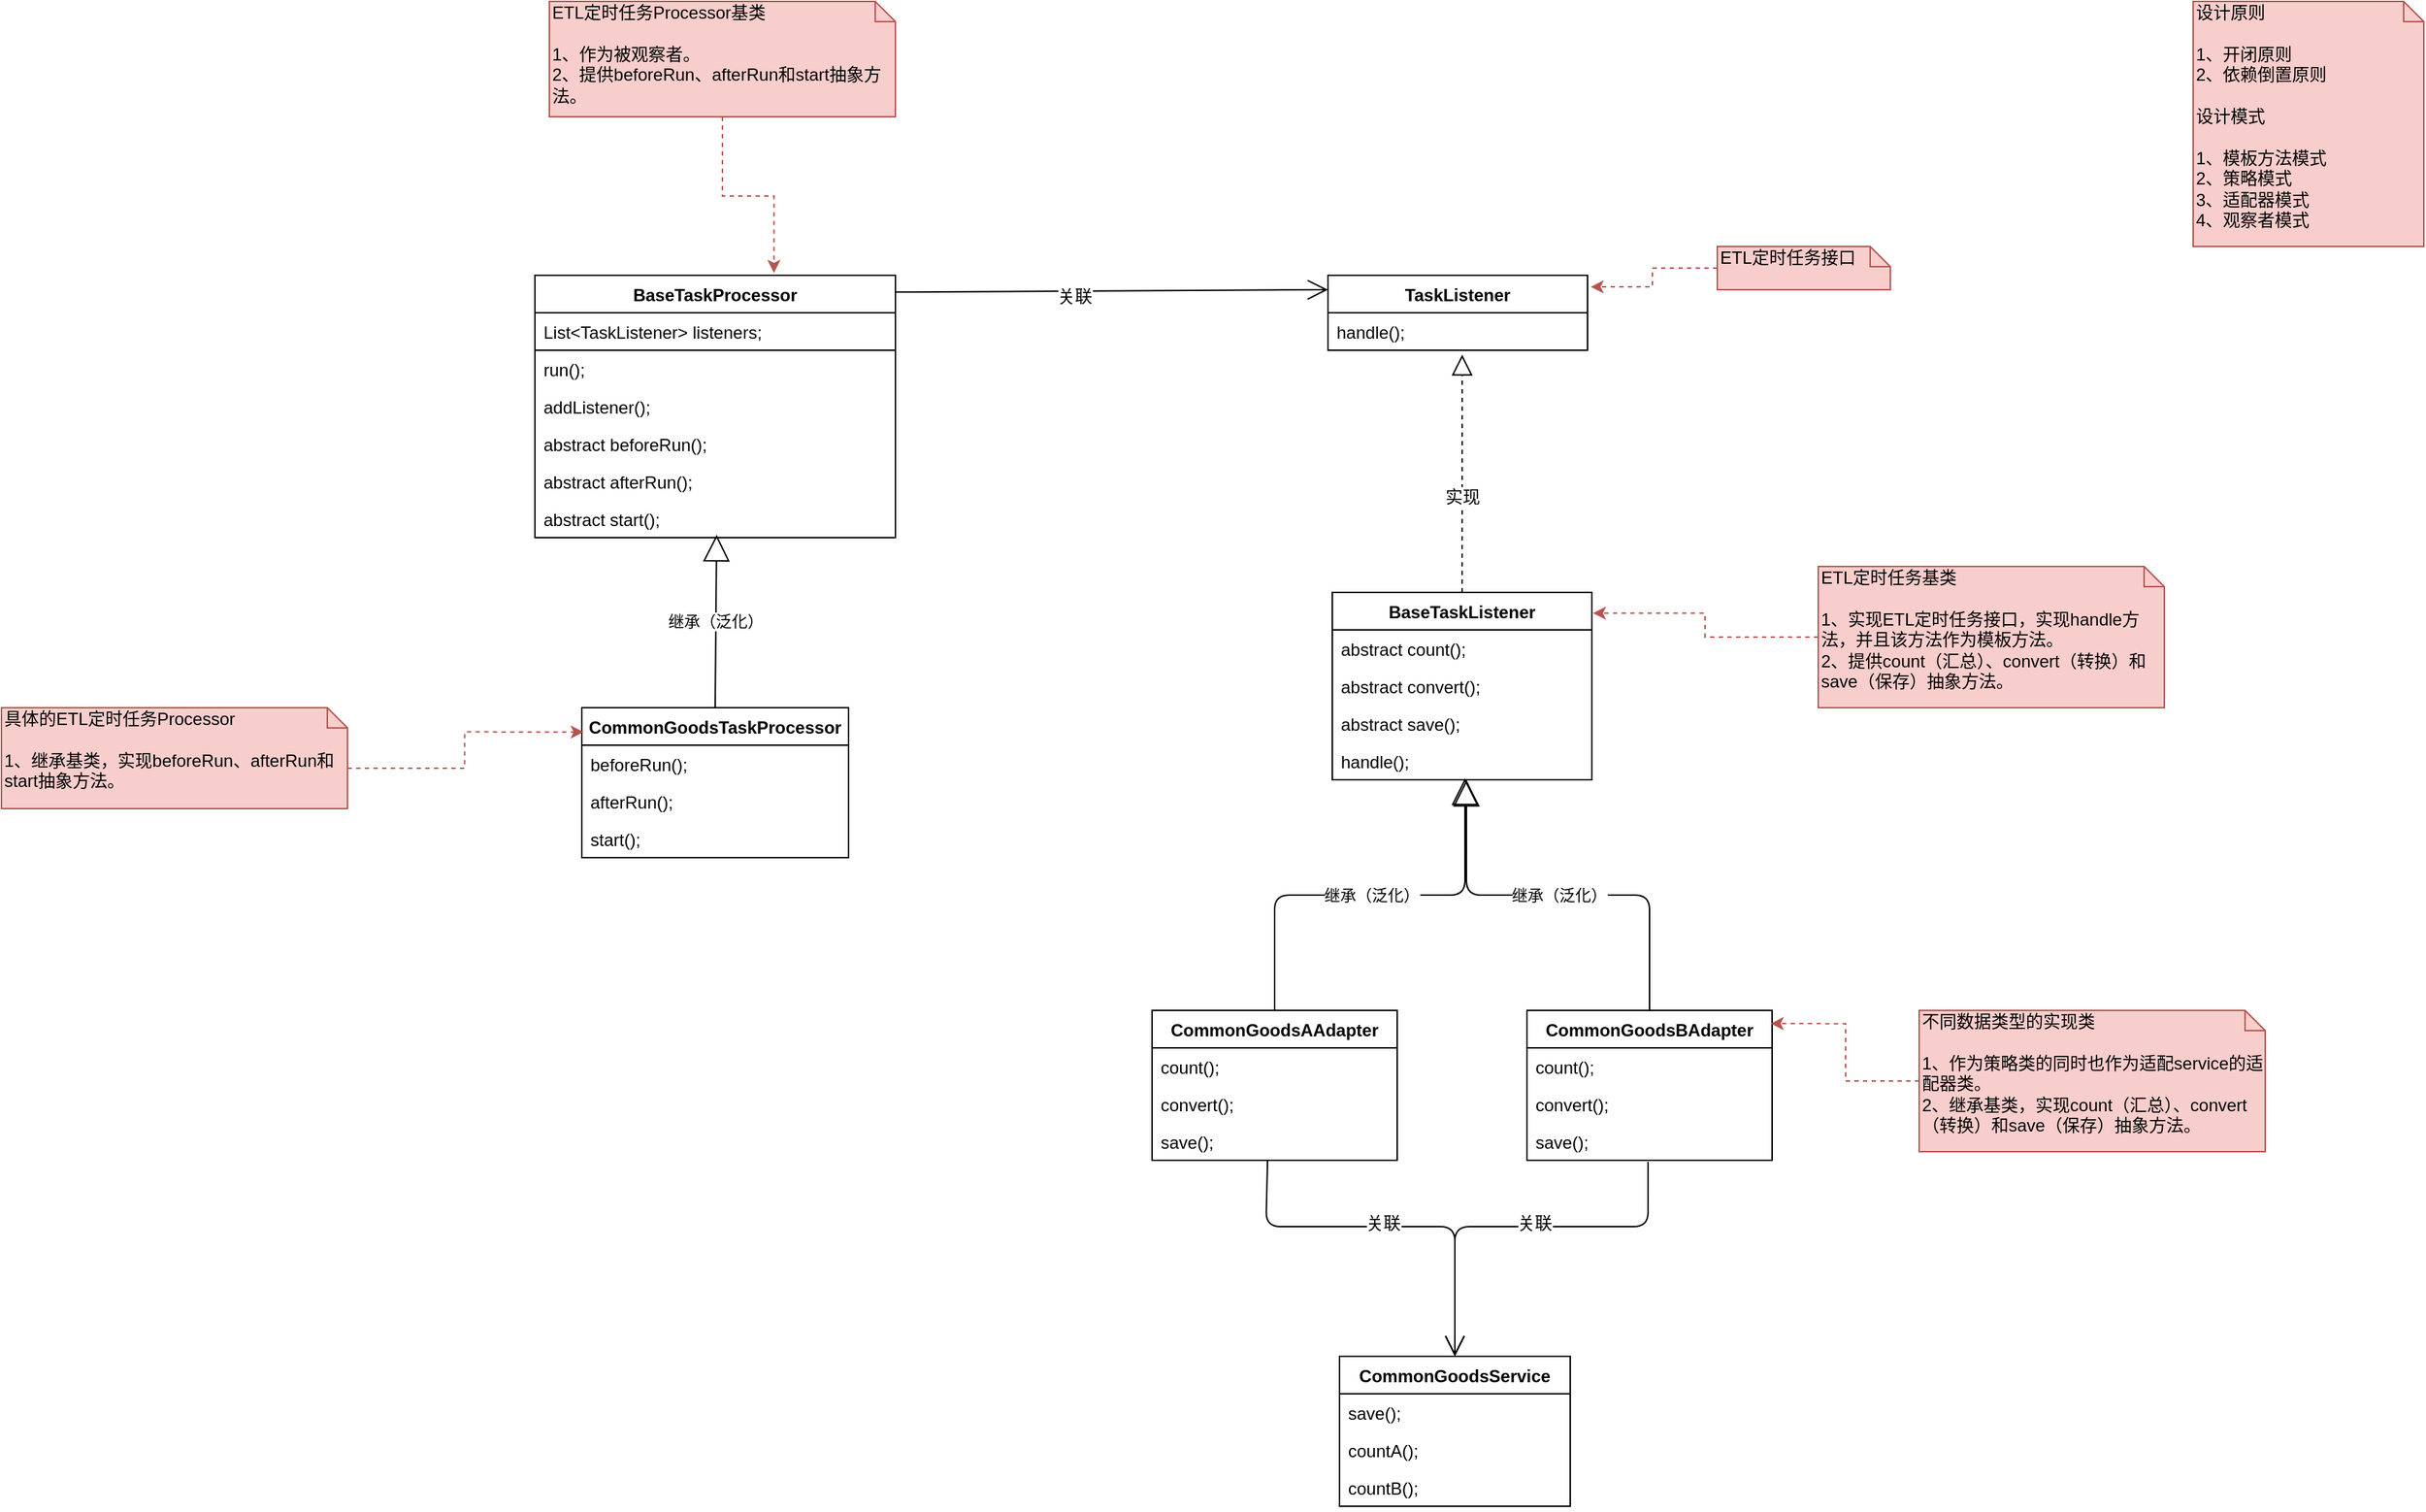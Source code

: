 <mxfile version="12.6.5" type="device"><diagram id="Rtscq1AOX6ndbtjk70j9" name="第 1 页"><mxGraphModel dx="1653" dy="1012" grid="1" gridSize="10" guides="1" tooltips="1" connect="1" arrows="1" fold="1" page="1" pageScale="1" pageWidth="2336" pageHeight="1654" math="0" shadow="0"><root><mxCell id="0"/><mxCell id="1" parent="0"/><mxCell id="1-O1xEzHAzZYX_MlNJ85-2" value="BaseTaskProcessor" style="swimlane;fontStyle=1;align=center;verticalAlign=top;childLayout=stackLayout;horizontal=1;startSize=26;horizontalStack=0;resizeParent=1;resizeParentMax=0;resizeLast=0;collapsible=1;marginBottom=0;" parent="1" vertex="1"><mxGeometry x="550" y="300" width="250" height="182" as="geometry"/></mxCell><mxCell id="1-O1xEzHAzZYX_MlNJ85-3" value="List&lt;TaskListener&gt; listeners;" style="text;strokeColor=#000000;fillColor=none;align=left;verticalAlign=top;spacingLeft=4;spacingRight=4;overflow=hidden;rotatable=0;points=[[0,0.5],[1,0.5]];portConstraint=eastwest;" parent="1-O1xEzHAzZYX_MlNJ85-2" vertex="1"><mxGeometry y="26" width="250" height="26" as="geometry"/></mxCell><mxCell id="1-O1xEzHAzZYX_MlNJ85-4" value="run();" style="text;strokeColor=none;fillColor=none;align=left;verticalAlign=top;spacingLeft=4;spacingRight=4;overflow=hidden;rotatable=0;points=[[0,0.5],[1,0.5]];portConstraint=eastwest;" parent="1-O1xEzHAzZYX_MlNJ85-2" vertex="1"><mxGeometry y="52" width="250" height="26" as="geometry"/></mxCell><mxCell id="1-O1xEzHAzZYX_MlNJ85-5" value="addListener();" style="text;strokeColor=none;fillColor=none;align=left;verticalAlign=top;spacingLeft=4;spacingRight=4;overflow=hidden;rotatable=0;points=[[0,0.5],[1,0.5]];portConstraint=eastwest;" parent="1-O1xEzHAzZYX_MlNJ85-2" vertex="1"><mxGeometry y="78" width="250" height="26" as="geometry"/></mxCell><mxCell id="1-O1xEzHAzZYX_MlNJ85-6" value="abstract beforeRun();" style="text;strokeColor=none;fillColor=none;align=left;verticalAlign=top;spacingLeft=4;spacingRight=4;overflow=hidden;rotatable=0;points=[[0,0.5],[1,0.5]];portConstraint=eastwest;" parent="1-O1xEzHAzZYX_MlNJ85-2" vertex="1"><mxGeometry y="104" width="250" height="26" as="geometry"/></mxCell><mxCell id="1-O1xEzHAzZYX_MlNJ85-7" value="abstract afterRun();" style="text;strokeColor=none;fillColor=none;align=left;verticalAlign=top;spacingLeft=4;spacingRight=4;overflow=hidden;rotatable=0;points=[[0,0.5],[1,0.5]];portConstraint=eastwest;" parent="1-O1xEzHAzZYX_MlNJ85-2" vertex="1"><mxGeometry y="130" width="250" height="26" as="geometry"/></mxCell><mxCell id="VoZiykUosiK65p-Mu0LU-3" value="abstract start();" style="text;strokeColor=none;fillColor=none;align=left;verticalAlign=top;spacingLeft=4;spacingRight=4;overflow=hidden;rotatable=0;points=[[0,0.5],[1,0.5]];portConstraint=eastwest;" parent="1-O1xEzHAzZYX_MlNJ85-2" vertex="1"><mxGeometry y="156" width="250" height="26" as="geometry"/></mxCell><mxCell id="1-O1xEzHAzZYX_MlNJ85-8" value="TaskListener" style="swimlane;fontStyle=1;align=center;verticalAlign=top;childLayout=stackLayout;horizontal=1;startSize=26;horizontalStack=0;resizeParent=1;resizeParentMax=0;resizeLast=0;collapsible=1;marginBottom=0;" parent="1" vertex="1"><mxGeometry x="1100" y="300" width="180" height="52" as="geometry"/></mxCell><mxCell id="178Ws9h4tSjv0EzzFC7W-1" value="handle();" style="text;strokeColor=none;fillColor=none;align=left;verticalAlign=top;spacingLeft=4;spacingRight=4;overflow=hidden;rotatable=0;points=[[0,0.5],[1,0.5]];portConstraint=eastwest;" parent="1-O1xEzHAzZYX_MlNJ85-8" vertex="1"><mxGeometry y="26" width="180" height="26" as="geometry"/></mxCell><mxCell id="1-O1xEzHAzZYX_MlNJ85-11" value="CommonGoodsService" style="swimlane;fontStyle=1;align=center;verticalAlign=top;childLayout=stackLayout;horizontal=1;startSize=26;horizontalStack=0;resizeParent=1;resizeParentMax=0;resizeLast=0;collapsible=1;marginBottom=0;strokeColor=#000000;" parent="1" vertex="1"><mxGeometry x="1108" y="1050" width="160" height="104" as="geometry"/></mxCell><mxCell id="1-O1xEzHAzZYX_MlNJ85-12" value="save();" style="text;strokeColor=none;fillColor=none;align=left;verticalAlign=top;spacingLeft=4;spacingRight=4;overflow=hidden;rotatable=0;points=[[0,0.5],[1,0.5]];portConstraint=eastwest;" parent="1-O1xEzHAzZYX_MlNJ85-11" vertex="1"><mxGeometry y="26" width="160" height="26" as="geometry"/></mxCell><mxCell id="1-O1xEzHAzZYX_MlNJ85-13" value="countA();" style="text;strokeColor=none;fillColor=none;align=left;verticalAlign=top;spacingLeft=4;spacingRight=4;overflow=hidden;rotatable=0;points=[[0,0.5],[1,0.5]];portConstraint=eastwest;" parent="1-O1xEzHAzZYX_MlNJ85-11" vertex="1"><mxGeometry y="52" width="160" height="26" as="geometry"/></mxCell><mxCell id="1-O1xEzHAzZYX_MlNJ85-14" value="countB();" style="text;strokeColor=none;fillColor=none;align=left;verticalAlign=top;spacingLeft=4;spacingRight=4;overflow=hidden;rotatable=0;points=[[0,0.5],[1,0.5]];portConstraint=eastwest;" parent="1-O1xEzHAzZYX_MlNJ85-11" vertex="1"><mxGeometry y="78" width="160" height="26" as="geometry"/></mxCell><mxCell id="1-O1xEzHAzZYX_MlNJ85-15" value="CommonGoodsAAdapter" style="swimlane;fontStyle=1;align=center;verticalAlign=top;childLayout=stackLayout;horizontal=1;startSize=26;horizontalStack=0;resizeParent=1;resizeParentMax=0;resizeLast=0;collapsible=1;marginBottom=0;strokeColor=#000000;" parent="1" vertex="1"><mxGeometry x="978" y="810" width="170" height="104" as="geometry"/></mxCell><mxCell id="1-O1xEzHAzZYX_MlNJ85-16" value="count();" style="text;strokeColor=none;fillColor=none;align=left;verticalAlign=top;spacingLeft=4;spacingRight=4;overflow=hidden;rotatable=0;points=[[0,0.5],[1,0.5]];portConstraint=eastwest;" parent="1-O1xEzHAzZYX_MlNJ85-15" vertex="1"><mxGeometry y="26" width="170" height="26" as="geometry"/></mxCell><mxCell id="STOVkGrkfhRrMNMT_z1o-3" value="convert();" style="text;strokeColor=none;fillColor=none;align=left;verticalAlign=top;spacingLeft=4;spacingRight=4;overflow=hidden;rotatable=0;points=[[0,0.5],[1,0.5]];portConstraint=eastwest;" vertex="1" parent="1-O1xEzHAzZYX_MlNJ85-15"><mxGeometry y="52" width="170" height="26" as="geometry"/></mxCell><mxCell id="178Ws9h4tSjv0EzzFC7W-2" value="save();" style="text;strokeColor=none;fillColor=none;align=left;verticalAlign=top;spacingLeft=4;spacingRight=4;overflow=hidden;rotatable=0;points=[[0,0.5],[1,0.5]];portConstraint=eastwest;" parent="1-O1xEzHAzZYX_MlNJ85-15" vertex="1"><mxGeometry y="78" width="170" height="26" as="geometry"/></mxCell><mxCell id="1-O1xEzHAzZYX_MlNJ85-18" value="CommonGoodsBAdapter" style="swimlane;fontStyle=1;align=center;verticalAlign=top;childLayout=stackLayout;horizontal=1;startSize=26;horizontalStack=0;resizeParent=1;resizeParentMax=0;resizeLast=0;collapsible=1;marginBottom=0;strokeColor=#000000;" parent="1" vertex="1"><mxGeometry x="1238" y="810" width="170" height="104" as="geometry"/></mxCell><mxCell id="1-O1xEzHAzZYX_MlNJ85-19" value="count();" style="text;strokeColor=none;fillColor=none;align=left;verticalAlign=top;spacingLeft=4;spacingRight=4;overflow=hidden;rotatable=0;points=[[0,0.5],[1,0.5]];portConstraint=eastwest;" parent="1-O1xEzHAzZYX_MlNJ85-18" vertex="1"><mxGeometry y="26" width="170" height="26" as="geometry"/></mxCell><mxCell id="STOVkGrkfhRrMNMT_z1o-4" value="convert();" style="text;strokeColor=none;fillColor=none;align=left;verticalAlign=top;spacingLeft=4;spacingRight=4;overflow=hidden;rotatable=0;points=[[0,0.5],[1,0.5]];portConstraint=eastwest;" vertex="1" parent="1-O1xEzHAzZYX_MlNJ85-18"><mxGeometry y="52" width="170" height="26" as="geometry"/></mxCell><mxCell id="178Ws9h4tSjv0EzzFC7W-3" value="save();" style="text;strokeColor=none;fillColor=none;align=left;verticalAlign=top;spacingLeft=4;spacingRight=4;overflow=hidden;rotatable=0;points=[[0,0.5],[1,0.5]];portConstraint=eastwest;" parent="1-O1xEzHAzZYX_MlNJ85-18" vertex="1"><mxGeometry y="78" width="170" height="26" as="geometry"/></mxCell><mxCell id="1-O1xEzHAzZYX_MlNJ85-21" value="" style="endArrow=open;endFill=1;endSize=12;html=1;exitX=1;exitY=0.064;exitDx=0;exitDy=0;exitPerimeter=0;" parent="1" source="1-O1xEzHAzZYX_MlNJ85-2" edge="1"><mxGeometry width="160" relative="1" as="geometry"><mxPoint x="950" y="310" as="sourcePoint"/><mxPoint x="1100" y="310" as="targetPoint"/></mxGeometry></mxCell><mxCell id="1-O1xEzHAzZYX_MlNJ85-22" value="关联" style="text;html=1;align=center;verticalAlign=middle;resizable=0;points=[];labelBackgroundColor=#ffffff;" parent="1-O1xEzHAzZYX_MlNJ85-21" vertex="1" connectable="0"><mxGeometry x="-0.173" y="-4" relative="1" as="geometry"><mxPoint as="offset"/></mxGeometry></mxCell><mxCell id="1-O1xEzHAzZYX_MlNJ85-23" value="" style="endArrow=open;endFill=1;endSize=12;html=1;entryX=0.5;entryY=0;entryDx=0;entryDy=0;exitX=0.471;exitY=1;exitDx=0;exitDy=0;exitPerimeter=0;" parent="1" target="1-O1xEzHAzZYX_MlNJ85-11" edge="1" source="178Ws9h4tSjv0EzzFC7W-2"><mxGeometry width="160" relative="1" as="geometry"><mxPoint x="1057" y="920" as="sourcePoint"/><mxPoint x="1238" y="940" as="targetPoint"/><Array as="points"><mxPoint x="1057" y="960"/><mxPoint x="1188" y="960"/></Array></mxGeometry></mxCell><mxCell id="1-O1xEzHAzZYX_MlNJ85-24" value="关联" style="text;html=1;align=center;verticalAlign=middle;resizable=0;points=[];labelBackgroundColor=#ffffff;" parent="1-O1xEzHAzZYX_MlNJ85-23" vertex="1" connectable="0"><mxGeometry x="-0.051" y="2" relative="1" as="geometry"><mxPoint as="offset"/></mxGeometry></mxCell><mxCell id="1-O1xEzHAzZYX_MlNJ85-25" value="" style="endArrow=open;endFill=1;endSize=12;html=1;exitX=0.494;exitY=1.038;exitDx=0;exitDy=0;exitPerimeter=0;" parent="1" edge="1" source="178Ws9h4tSjv0EzzFC7W-3"><mxGeometry width="160" relative="1" as="geometry"><mxPoint x="1322" y="920" as="sourcePoint"/><mxPoint x="1188" y="1050" as="targetPoint"/><Array as="points"><mxPoint x="1322" y="960"/><mxPoint x="1188" y="960"/></Array></mxGeometry></mxCell><mxCell id="1-O1xEzHAzZYX_MlNJ85-26" value="关联" style="text;html=1;align=center;verticalAlign=middle;resizable=0;points=[];labelBackgroundColor=#ffffff;" parent="1-O1xEzHAzZYX_MlNJ85-25" vertex="1" connectable="0"><mxGeometry x="-0.078" y="-2" relative="1" as="geometry"><mxPoint as="offset"/></mxGeometry></mxCell><mxCell id="1-O1xEzHAzZYX_MlNJ85-27" value="CommonGoodsTaskProcessor" style="swimlane;fontStyle=1;align=center;verticalAlign=top;childLayout=stackLayout;horizontal=1;startSize=26;horizontalStack=0;resizeParent=1;resizeParentMax=0;resizeLast=0;collapsible=1;marginBottom=0;strokeColor=#000000;" parent="1" vertex="1"><mxGeometry x="582.5" y="600" width="185" height="104" as="geometry"/></mxCell><mxCell id="1-O1xEzHAzZYX_MlNJ85-28" value="beforeRun();" style="text;strokeColor=none;fillColor=none;align=left;verticalAlign=top;spacingLeft=4;spacingRight=4;overflow=hidden;rotatable=0;points=[[0,0.5],[1,0.5]];portConstraint=eastwest;" parent="1-O1xEzHAzZYX_MlNJ85-27" vertex="1"><mxGeometry y="26" width="185" height="26" as="geometry"/></mxCell><mxCell id="1-O1xEzHAzZYX_MlNJ85-29" value="afterRun();" style="text;strokeColor=none;fillColor=none;align=left;verticalAlign=top;spacingLeft=4;spacingRight=4;overflow=hidden;rotatable=0;points=[[0,0.5],[1,0.5]];portConstraint=eastwest;" parent="1-O1xEzHAzZYX_MlNJ85-27" vertex="1"><mxGeometry y="52" width="185" height="26" as="geometry"/></mxCell><mxCell id="VoZiykUosiK65p-Mu0LU-4" value="start();" style="text;strokeColor=none;fillColor=none;align=left;verticalAlign=top;spacingLeft=4;spacingRight=4;overflow=hidden;rotatable=0;points=[[0,0.5],[1,0.5]];portConstraint=eastwest;" parent="1-O1xEzHAzZYX_MlNJ85-27" vertex="1"><mxGeometry y="78" width="185" height="26" as="geometry"/></mxCell><mxCell id="1-O1xEzHAzZYX_MlNJ85-30" value="继承（泛化）" style="endArrow=block;endSize=16;endFill=0;html=1;exitX=0.5;exitY=0;exitDx=0;exitDy=0;entryX=0.504;entryY=0.923;entryDx=0;entryDy=0;entryPerimeter=0;" parent="1" source="1-O1xEzHAzZYX_MlNJ85-27" target="VoZiykUosiK65p-Mu0LU-3" edge="1"><mxGeometry width="160" relative="1" as="geometry"><mxPoint x="580" y="530" as="sourcePoint"/><mxPoint x="676" y="490" as="targetPoint"/></mxGeometry></mxCell><mxCell id="1-O1xEzHAzZYX_MlNJ85-31" value="BaseTaskListener" style="swimlane;fontStyle=1;align=center;verticalAlign=top;childLayout=stackLayout;horizontal=1;startSize=26;horizontalStack=0;resizeParent=1;resizeParentMax=0;resizeLast=0;collapsible=1;marginBottom=0;" parent="1" vertex="1"><mxGeometry x="1103" y="520" width="180" height="130" as="geometry"/></mxCell><mxCell id="1-O1xEzHAzZYX_MlNJ85-32" value="abstract count();" style="text;strokeColor=none;fillColor=none;align=left;verticalAlign=top;spacingLeft=4;spacingRight=4;overflow=hidden;rotatable=0;points=[[0,0.5],[1,0.5]];portConstraint=eastwest;" parent="1-O1xEzHAzZYX_MlNJ85-31" vertex="1"><mxGeometry y="26" width="180" height="26" as="geometry"/></mxCell><mxCell id="STOVkGrkfhRrMNMT_z1o-2" value="abstract convert();" style="text;strokeColor=none;fillColor=none;align=left;verticalAlign=top;spacingLeft=4;spacingRight=4;overflow=hidden;rotatable=0;points=[[0,0.5],[1,0.5]];portConstraint=eastwest;" vertex="1" parent="1-O1xEzHAzZYX_MlNJ85-31"><mxGeometry y="52" width="180" height="26" as="geometry"/></mxCell><mxCell id="1-O1xEzHAzZYX_MlNJ85-33" value="abstract save();" style="text;strokeColor=none;fillColor=none;align=left;verticalAlign=top;spacingLeft=4;spacingRight=4;overflow=hidden;rotatable=0;points=[[0,0.5],[1,0.5]];portConstraint=eastwest;" parent="1-O1xEzHAzZYX_MlNJ85-31" vertex="1"><mxGeometry y="78" width="180" height="26" as="geometry"/></mxCell><mxCell id="1-O1xEzHAzZYX_MlNJ85-34" value="handle();" style="text;strokeColor=none;fillColor=none;align=left;verticalAlign=top;spacingLeft=4;spacingRight=4;overflow=hidden;rotatable=0;points=[[0,0.5],[1,0.5]];portConstraint=eastwest;" parent="1-O1xEzHAzZYX_MlNJ85-31" vertex="1"><mxGeometry y="104" width="180" height="26" as="geometry"/></mxCell><mxCell id="1-O1xEzHAzZYX_MlNJ85-35" value="" style="endArrow=block;dashed=1;endFill=0;endSize=12;html=1;entryX=0.517;entryY=1.115;entryDx=0;entryDy=0;entryPerimeter=0;exitX=0.5;exitY=0;exitDx=0;exitDy=0;" parent="1" source="1-O1xEzHAzZYX_MlNJ85-31" target="178Ws9h4tSjv0EzzFC7W-1" edge="1"><mxGeometry width="160" relative="1" as="geometry"><mxPoint x="1130" y="450" as="sourcePoint"/><mxPoint x="1193.96" y="380.99" as="targetPoint"/></mxGeometry></mxCell><mxCell id="1-O1xEzHAzZYX_MlNJ85-36" value="实现" style="text;html=1;align=center;verticalAlign=middle;resizable=0;points=[];labelBackgroundColor=#ffffff;" parent="1-O1xEzHAzZYX_MlNJ85-35" vertex="1" connectable="0"><mxGeometry x="-0.194" relative="1" as="geometry"><mxPoint as="offset"/></mxGeometry></mxCell><mxCell id="VoZiykUosiK65p-Mu0LU-1" value="继承（泛化）" style="endArrow=block;endSize=16;endFill=0;html=1;entryX=0.511;entryY=0.962;entryDx=0;entryDy=0;entryPerimeter=0;exitX=0.5;exitY=0;exitDx=0;exitDy=0;" parent="1" source="1-O1xEzHAzZYX_MlNJ85-15" target="1-O1xEzHAzZYX_MlNJ85-34" edge="1"><mxGeometry width="160" relative="1" as="geometry"><mxPoint x="1090" y="720" as="sourcePoint"/><mxPoint x="1250" y="720" as="targetPoint"/><Array as="points"><mxPoint x="1063" y="730"/><mxPoint x="1195" y="730"/></Array></mxGeometry></mxCell><mxCell id="VoZiykUosiK65p-Mu0LU-2" value="继承（泛化）" style="endArrow=block;endSize=16;endFill=0;html=1;exitX=0.5;exitY=0;exitDx=0;exitDy=0;" parent="1" source="1-O1xEzHAzZYX_MlNJ85-18" edge="1"><mxGeometry width="160" relative="1" as="geometry"><mxPoint x="1196" y="703" as="sourcePoint"/><mxPoint x="1196" y="650" as="targetPoint"/><Array as="points"><mxPoint x="1323" y="730"/><mxPoint x="1196" y="730"/></Array></mxGeometry></mxCell><mxCell id="STOVkGrkfhRrMNMT_z1o-10" style="edgeStyle=orthogonalEdgeStyle;rounded=0;orthogonalLoop=1;jettySize=auto;html=1;exitX=0;exitY=0.5;exitDx=0;exitDy=0;exitPerimeter=0;entryX=1.012;entryY=0.154;entryDx=0;entryDy=0;entryPerimeter=0;dashed=1;fillColor=#f8cecc;strokeColor=#b85450;" edge="1" parent="1" source="STOVkGrkfhRrMNMT_z1o-1" target="1-O1xEzHAzZYX_MlNJ85-8"><mxGeometry relative="1" as="geometry"/></mxCell><mxCell id="STOVkGrkfhRrMNMT_z1o-1" value="ETL定时任务接口" style="shape=note;whiteSpace=wrap;html=1;size=14;verticalAlign=top;align=left;spacingTop=-6;fillColor=#f8cecc;strokeColor=#b85450;" vertex="1" parent="1"><mxGeometry x="1370" y="280" width="120" height="30" as="geometry"/></mxCell><mxCell id="STOVkGrkfhRrMNMT_z1o-11" style="edgeStyle=orthogonalEdgeStyle;rounded=0;orthogonalLoop=1;jettySize=auto;html=1;exitX=0;exitY=0.5;exitDx=0;exitDy=0;exitPerimeter=0;entryX=1.004;entryY=0.111;entryDx=0;entryDy=0;entryPerimeter=0;dashed=1;fillColor=#f8cecc;strokeColor=#b85450;" edge="1" parent="1" source="STOVkGrkfhRrMNMT_z1o-5" target="1-O1xEzHAzZYX_MlNJ85-31"><mxGeometry relative="1" as="geometry"/></mxCell><mxCell id="STOVkGrkfhRrMNMT_z1o-5" value="ETL定时任务基类&lt;br&gt;&lt;br&gt;1、实现ETL定时任务接口，实现handle方法，并且该方法作为模板方法。&lt;br&gt;2、提供count（汇总）、convert（转换）和save（保存）抽象方法。" style="shape=note;whiteSpace=wrap;html=1;size=14;verticalAlign=top;align=left;spacingTop=-6;fillColor=#f8cecc;strokeColor=#b85450;" vertex="1" parent="1"><mxGeometry x="1440" y="502" width="240" height="98" as="geometry"/></mxCell><mxCell id="STOVkGrkfhRrMNMT_z1o-6" value="设计原则&lt;br&gt;&lt;br&gt;1、开闭原则&lt;br&gt;2、依赖倒置原则&lt;br&gt;&lt;br&gt;设计模式&lt;br&gt;&lt;br&gt;1、模板方法模式&lt;br&gt;2、策略模式&lt;br&gt;3、适配器模式&lt;br&gt;4、观察者模式" style="shape=note;whiteSpace=wrap;html=1;size=14;verticalAlign=top;align=left;spacingTop=-6;fillColor=#f8cecc;strokeColor=#b85450;" vertex="1" parent="1"><mxGeometry x="1700" y="110" width="160" height="170" as="geometry"/></mxCell><mxCell id="STOVkGrkfhRrMNMT_z1o-12" style="edgeStyle=orthogonalEdgeStyle;rounded=0;orthogonalLoop=1;jettySize=auto;html=1;exitX=0;exitY=0.5;exitDx=0;exitDy=0;exitPerimeter=0;entryX=0.994;entryY=0.088;entryDx=0;entryDy=0;entryPerimeter=0;dashed=1;fillColor=#f8cecc;strokeColor=#b85450;" edge="1" parent="1" source="STOVkGrkfhRrMNMT_z1o-7" target="1-O1xEzHAzZYX_MlNJ85-18"><mxGeometry relative="1" as="geometry"/></mxCell><mxCell id="STOVkGrkfhRrMNMT_z1o-7" value="不同数据类型的实现类&lt;br&gt;&lt;br&gt;1、作为策略类的同时也作为适配service的适配器类。&lt;br&gt;2、继承基类，实现count（汇总）、convert（转换）和save（保存）抽象方法。" style="shape=note;whiteSpace=wrap;html=1;size=14;verticalAlign=top;align=left;spacingTop=-6;fillColor=#f8cecc;strokeColor=#b85450;" vertex="1" parent="1"><mxGeometry x="1510" y="810" width="240" height="98" as="geometry"/></mxCell><mxCell id="STOVkGrkfhRrMNMT_z1o-13" style="edgeStyle=orthogonalEdgeStyle;rounded=0;orthogonalLoop=1;jettySize=auto;html=1;exitX=0.5;exitY=1;exitDx=0;exitDy=0;exitPerimeter=0;entryX=0.663;entryY=-0.009;entryDx=0;entryDy=0;entryPerimeter=0;dashed=1;fillColor=#f8cecc;strokeColor=#b85450;" edge="1" parent="1" source="STOVkGrkfhRrMNMT_z1o-8" target="1-O1xEzHAzZYX_MlNJ85-2"><mxGeometry relative="1" as="geometry"/></mxCell><mxCell id="STOVkGrkfhRrMNMT_z1o-8" value="ETL定时任务Processor基类&lt;br&gt;&lt;br&gt;1、作为被观察者。&lt;br&gt;2、提供beforeRun、afterRun和start抽象方法。" style="shape=note;whiteSpace=wrap;html=1;size=14;verticalAlign=top;align=left;spacingTop=-6;fillColor=#f8cecc;strokeColor=#b85450;" vertex="1" parent="1"><mxGeometry x="560" y="110" width="240" height="80" as="geometry"/></mxCell><mxCell id="STOVkGrkfhRrMNMT_z1o-14" style="edgeStyle=orthogonalEdgeStyle;rounded=0;orthogonalLoop=1;jettySize=auto;html=1;exitX=0;exitY=0;exitDx=240;exitDy=42;exitPerimeter=0;entryX=0.007;entryY=0.162;entryDx=0;entryDy=0;entryPerimeter=0;dashed=1;fillColor=#f8cecc;strokeColor=#b85450;" edge="1" parent="1" source="STOVkGrkfhRrMNMT_z1o-9" target="1-O1xEzHAzZYX_MlNJ85-27"><mxGeometry relative="1" as="geometry"/></mxCell><mxCell id="STOVkGrkfhRrMNMT_z1o-9" value="具体的ETL定时任务Processor&lt;br&gt;&lt;br&gt;1、继承基类，实现beforeRun、afterRun和start抽象方法。" style="shape=note;whiteSpace=wrap;html=1;size=14;verticalAlign=top;align=left;spacingTop=-6;fillColor=#f8cecc;strokeColor=#b85450;" vertex="1" parent="1"><mxGeometry x="180" y="600" width="240" height="70" as="geometry"/></mxCell></root></mxGraphModel></diagram></mxfile>